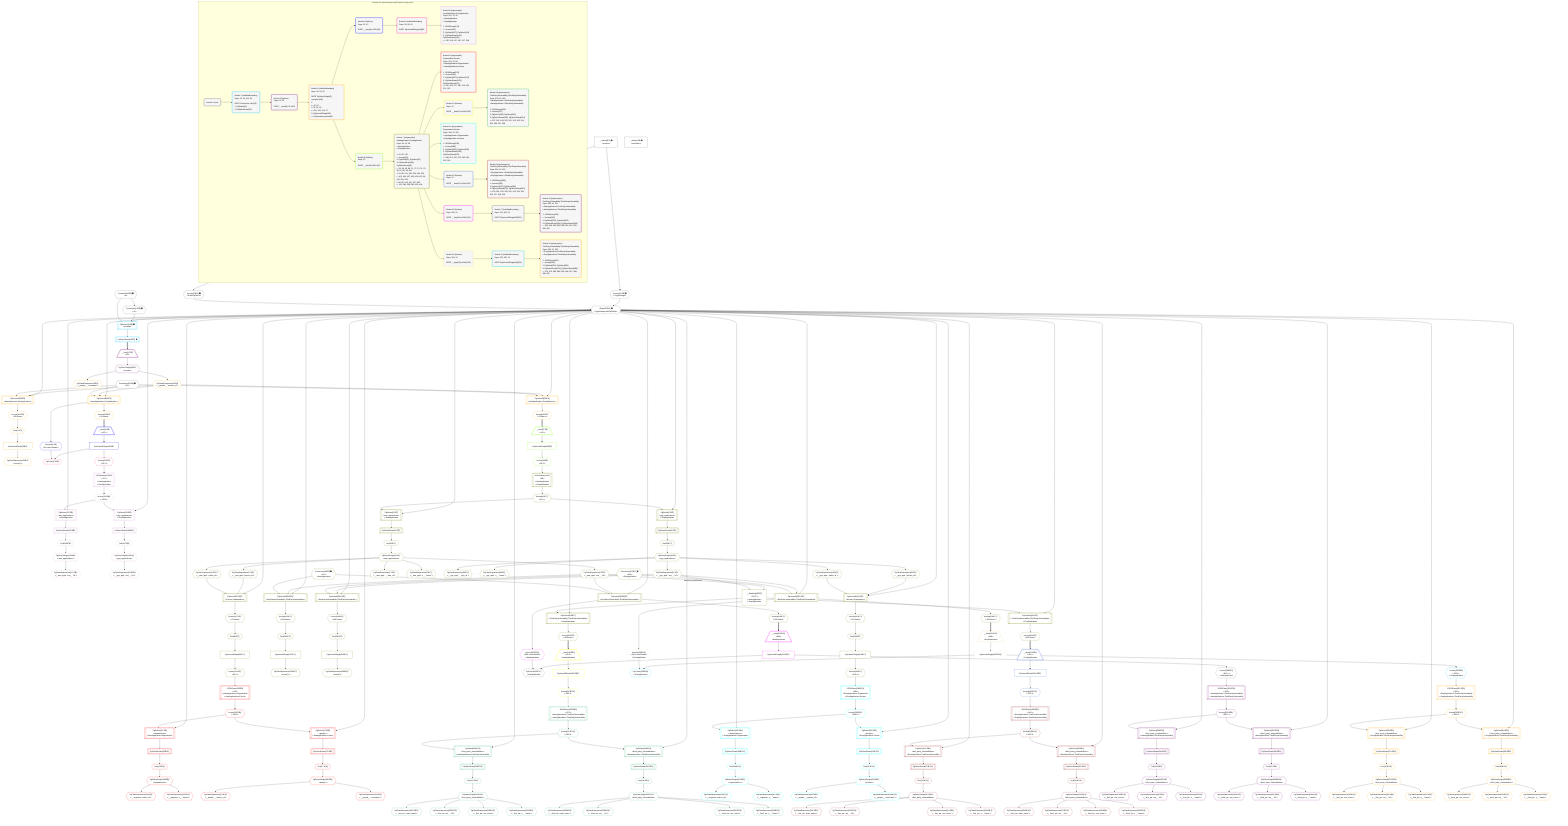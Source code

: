 %%{init: {'themeVariables': { 'fontSize': '12px'}}}%%
graph TD
    classDef path fill:#eee,stroke:#000,color:#000
    classDef plan fill:#fff,stroke-width:1px,color:#000
    classDef itemplan fill:#fff,stroke-width:2px,color:#000
    classDef unbatchedplan fill:#dff,stroke-width:1px,color:#000
    classDef sideeffectplan fill:#fcc,stroke-width:2px,color:#000
    classDef bucket fill:#f6f6f6,color:#000,stroke-width:2px,text-align:left

    subgraph "Buckets for queries/polymorphic/person-app-vulns"
    Bucket0("Bucket 0 (root)"):::bucket
    Bucket1("Bucket 1 (nullableBoundary)<br />Deps: 12, 13, 412, 25<br /><br />ROOT Connectionᐸ9ᐳ[13]<br />1: PgSelect[15]<br />2: PgSelectRows[16]"):::bucket
    Bucket2("Bucket 2 (listItem)<br />Deps: 12, 25<br /><br />ROOT __Item{2}ᐸ16ᐳ[17]"):::bucket
    Bucket3("Bucket 3 (nullableBoundary)<br />Deps: 18, 12, 25<br /><br />ROOT PgSelectSingle{2}ᐸpeopleᐳ[18]<br />1: <br />ᐳ: 19, 20<br />2: 26, 31, 32<br />ᐳ: 401, 402, 411, 27<br />3: PgUnionAllSingle[29]<br />ᐳ: PgClassExpression[30]"):::bucket
    Bucket4("Bucket 4 (listItem)<br />Deps: 31, 12<br /><br />ROOT __Item{4}ᐸ402ᐳ[34]"):::bucket
    Bucket5("Bucket 5 (listItem)<br />Deps: 12<br /><br />ROOT __Item{5}ᐸ411ᐳ[37]"):::bucket
    Bucket6("Bucket 6 (nullableBoundary)<br />Deps: 35, 69, 12<br /><br />ROOT PgUnionAllSingle{4}[35]"):::bucket
    Bucket7("Bucket 7 (polymorphic)<br />AwsApplication,GcpApplication<br />Deps: 39, 12, 38<br />ᐳAwsApplication<br />ᐳGcpApplication<br /><br />1: 41, 95, 120<br />ᐳ: Access[43]<br />2: PgSelect[45], PgSelect[61]<br />3: PgSelectRows[54], PgSelectRows[66]<br />ᐳ: 53, 56, 65, 68, 71, 72, 73, 74, 75, 96, 97, 98, 99, 100<br />4: 76, 88, 101, 253, 259, 294, 300<br />ᐳ: 405, 406, 407, 408, 409, 410, 81, 106, 254, 295<br />5: 84, 85, 109, 110, 257, 298<br />ᐳ: 151, 184, 258, 299, 403, 404"):::bucket
    Bucket8("Bucket 8 (polymorphic)<br />AwsApplication,GcpApplication<br />Deps: 121, 12, 35<br />ᐳAwsApplication<br />ᐳGcpApplication<br /><br />1: JSONParse[123]<br />ᐳ: Access[125]<br />2: PgSelect[127], PgSelect[143]<br />3: PgSelectRows[136], PgSelectRows[148]<br />ᐳ: 135, 138, 147, 150, 217, 218"):::bucket
    Bucket9("Bucket 9 (polymorphic)<br />Organization,Person<br />Deps: 151, 12, 84<br />ᐳAwsApplicationᐳOrganization<br />ᐳAwsApplicationᐳPerson<br /><br />1: JSONParse[153]<br />ᐳ: Access[155]<br />2: PgSelect[157], PgSelect[173]<br />3: PgSelectRows[166], PgSelectRows[178]<br />ᐳ: 165, 168, 177, 180, 219, 220, 221, 222"):::bucket
    Bucket10("Bucket 10 (listItem)<br />Deps: 12<br /><br />ROOT __Item{10}ᐸ403ᐳ[182]"):::bucket
    Bucket11("Bucket 11 (polymorphic)<br />Organization,Person<br />Deps: 184, 12, 109<br />ᐳGcpApplicationᐳOrganization<br />ᐳGcpApplicationᐳPerson<br /><br />1: JSONParse[186]<br />ᐳ: Access[188]<br />2: PgSelect[190], PgSelect[206]<br />3: PgSelectRows[199], PgSelectRows[211]<br />ᐳ: 198, 201, 210, 213, 260, 261, 262, 263"):::bucket
    Bucket12("Bucket 12 (listItem)<br />Deps: 12<br /><br />ROOT __Item{12}ᐸ404ᐳ[215]"):::bucket
    Bucket13("Bucket 13 (polymorphic)<br />FirstPartyVulnerability,ThirdPartyVulnerability<br />Deps: 223, 12, 183<br />ᐳAwsApplicationᐳFirstPartyVulnerability<br />ᐳAwsApplicationᐳThirdPartyVulnerability<br /><br />1: JSONParse[225]<br />ᐳ: Access[227]<br />2: PgSelect[229], PgSelect[245]<br />3: PgSelectRows[238], PgSelectRows[250]<br />ᐳ: 237, 240, 249, 252, 301, 302, 303, 304, 305, 306, 307, 308"):::bucket
    Bucket14("Bucket 14 (polymorphic)<br />FirstPartyVulnerability,ThirdPartyVulnerability<br />Deps: 264, 12, 216<br />ᐳGcpApplicationᐳFirstPartyVulnerability<br />ᐳGcpApplicationᐳThirdPartyVulnerability<br /><br />1: JSONParse[266]<br />ᐳ: Access[268]<br />2: PgSelect[270], PgSelect[286]<br />3: PgSelectRows[279], PgSelectRows[291]<br />ᐳ: 278, 281, 290, 293, 312, 313, 314, 315, 316, 317, 318, 319"):::bucket
    Bucket15("Bucket 15 (listItem)<br />Deps: 259, 12<br /><br />ROOT __Item{15}ᐸ406ᐳ[310]"):::bucket
    Bucket16("Bucket 16 (listItem)<br />Deps: 300, 12<br /><br />ROOT __Item{16}ᐸ409ᐳ[321]"):::bucket
    Bucket17("Bucket 17 (nullableBoundary)<br />Deps: 311, 323, 12<br /><br />ROOT PgUnionAllSingle{15}[311]"):::bucket
    Bucket18("Bucket 18 (nullableBoundary)<br />Deps: 322, 326, 12<br /><br />ROOT PgUnionAllSingle{16}[322]"):::bucket
    Bucket19("Bucket 19 (polymorphic)<br />FirstPartyVulnerability,ThirdPartyVulnerability<br />Deps: 329, 12, 311<br />ᐳAwsApplicationᐳFirstPartyVulnerability<br />ᐳAwsApplicationᐳThirdPartyVulnerability<br /><br />1: JSONParse[331]<br />ᐳ: Access[333]<br />2: PgSelect[335], PgSelect[351]<br />3: PgSelectRows[344], PgSelectRows[356]<br />ᐳ: 343, 346, 355, 358, 389, 390, 391, 392, 393, 394"):::bucket
    Bucket20("Bucket 20 (polymorphic)<br />FirstPartyVulnerability,ThirdPartyVulnerability<br />Deps: 359, 12, 322<br />ᐳGcpApplicationᐳFirstPartyVulnerability<br />ᐳGcpApplicationᐳThirdPartyVulnerability<br /><br />1: JSONParse[361]<br />ᐳ: Access[363]<br />2: PgSelect[365], PgSelect[381]<br />3: PgSelectRows[374], PgSelectRows[386]<br />ᐳ: 373, 376, 385, 388, 395, 396, 397, 398, 399, 400"):::bucket
    end
    Bucket0 --> Bucket1
    Bucket1 --> Bucket2
    Bucket2 --> Bucket3
    Bucket3 --> Bucket4 & Bucket5
    Bucket4 --> Bucket6
    Bucket5 --> Bucket7
    Bucket6 --> Bucket8
    Bucket7 --> Bucket9 & Bucket10 & Bucket11 & Bucket12 & Bucket15 & Bucket16
    Bucket10 --> Bucket13
    Bucket12 --> Bucket14
    Bucket15 --> Bucket17
    Bucket16 --> Bucket18
    Bucket17 --> Bucket19
    Bucket18 --> Bucket20

    %% plan dependencies
    Object12{{"Object[12∈0] ➊<br />ᐸ{pgSettings,withPgClient}ᐳ"}}:::plan
    Access10{{"Access[10∈0] ➊<br />ᐸ2.pgSettingsᐳ"}}:::plan
    Access11{{"Access[11∈0] ➊<br />ᐸ2.withPgClientᐳ"}}:::plan
    Access10 & Access11 --> Object12
    __Value2["__Value[2∈0] ➊<br />ᐸcontextᐳ"]:::plan
    __Value2 --> Access10
    __Value2 --> Access11
    Connection13{{"Connection[13∈0] ➊<br />ᐸ9ᐳ"}}:::plan
    Constant412{{"Constant[412∈0] ➊<br />ᐸ4ᐳ"}}:::plan
    Constant412 --> Connection13
    __Value4["__Value[4∈0] ➊<br />ᐸrootValueᐳ"]:::plan
    Connection25{{"Connection[25∈0] ➊<br />ᐸ21ᐳ"}}:::plan
    PgSelect15[["PgSelect[15∈1] ➊<br />ᐸpeopleᐳ"]]:::plan
    Object12 & Connection13 & Constant412 --> PgSelect15
    PgSelectRows16[["PgSelectRows[16∈1] ➊"]]:::plan
    PgSelect15 --> PgSelectRows16
    __Item17[/"__Item[17∈2]<br />ᐸ16ᐳ"\]:::itemplan
    PgSelectRows16 ==> __Item17
    PgSelectSingle18{{"PgSelectSingle[18∈2]<br />ᐸpeopleᐳ"}}:::plan
    __Item17 --> PgSelectSingle18
    PgUnionAll26[["PgUnionAll[26∈3]<br />ᐸAwsApplication,GcpApplicationᐳ"]]:::plan
    PgClassExpression19{{"PgClassExpression[19∈3]<br />ᐸ__people__.”person_id”ᐳ"}}:::plan
    Object12 & PgClassExpression19 & Connection25 --> PgUnionAll26
    PgUnionAll31[["PgUnionAll[31∈3]<br />ᐸAwsApplication,GcpApplicationᐳ"]]:::plan
    Object12 & PgClassExpression19 & Connection25 --> PgUnionAll31
    PgUnionAll32[["PgUnionAll[32∈3]<br />ᐸAwsApplication,GcpApplicationᐳ"]]:::plan
    Object12 & PgClassExpression19 & Connection25 --> PgUnionAll32
    PgSelectSingle18 --> PgClassExpression19
    PgClassExpression20{{"PgClassExpression[20∈3]<br />ᐸ__people__.”username”ᐳ"}}:::plan
    PgSelectSingle18 --> PgClassExpression20
    First27{{"First[27∈3]"}}:::plan
    Access401{{"Access[401∈3]<br />ᐸ26.itemsᐳ"}}:::plan
    Access401 --> First27
    PgUnionAllSingle29["PgUnionAllSingle[29∈3]"]:::plan
    First27 --> PgUnionAllSingle29
    PgClassExpression30{{"PgClassExpression[30∈3]<br />ᐸcount(*)ᐳ"}}:::plan
    PgUnionAllSingle29 --> PgClassExpression30
    PgUnionAll26 --> Access401
    Access402{{"Access[402∈3]<br />ᐸ31.itemsᐳ"}}:::plan
    PgUnionAll31 --> Access402
    Access411{{"Access[411∈3]<br />ᐸ32.itemsᐳ"}}:::plan
    PgUnionAll32 --> Access411
    __Item34[/"__Item[34∈4]<br />ᐸ402ᐳ"\]:::itemplan
    Access402 ==> __Item34
    PgUnionAllSingle35["PgUnionAllSingle[35∈4]"]:::plan
    __Item34 --> PgUnionAllSingle35
    Access69{{"Access[69∈4]<br />ᐸ31.cursorDetailsᐳ"}}:::plan
    PgUnionAll31 --> Access69
    PgCursor70{{"PgCursor[70∈6]"}}:::plan
    PgUnionAllSingle35 & Access69 --> PgCursor70
    Access121{{"Access[121∈6]<br />ᐸ35.1ᐳ"}}:::plan
    PgUnionAllSingle35 --> Access121
    PgSelect127[["PgSelect[127∈8]<br />ᐸaws_applicationsᐳ<br />ᐳAwsApplication"]]:::plan
    Access125{{"Access[125∈8]^<br />ᐸ123.0ᐳ"}}:::plan
    Object12 & Access125 --> PgSelect127
    PgSelect143[["PgSelect[143∈8]<br />ᐸgcp_applicationsᐳ<br />ᐳGcpApplication"]]:::plan
    Object12 & Access125 --> PgSelect143
    JSONParse123[["JSONParse[123∈8]<br />ᐸ121ᐳ<br />ᐳAwsApplication<br />ᐳGcpApplication"]]:::plan
    Access121 --> JSONParse123
    JSONParse123 --> Access125
    First135{{"First[135∈8]^"}}:::plan
    PgSelectRows136[["PgSelectRows[136∈8]^"]]:::plan
    PgSelectRows136 --> First135
    PgSelect127 --> PgSelectRows136
    PgSelectSingle138{{"PgSelectSingle[138∈8]^<br />ᐸaws_applicationsᐳ"}}:::plan
    First135 --> PgSelectSingle138
    First147{{"First[147∈8]^"}}:::plan
    PgSelectRows148[["PgSelectRows[148∈8]^"]]:::plan
    PgSelectRows148 --> First147
    PgSelect143 --> PgSelectRows148
    PgSelectSingle150{{"PgSelectSingle[150∈8]^<br />ᐸgcp_applicationsᐳ"}}:::plan
    First147 --> PgSelectSingle150
    PgClassExpression217{{"PgClassExpression[217∈8]^<br />ᐸ__aws_appl...ons__.”id”ᐳ"}}:::plan
    PgSelectSingle138 --> PgClassExpression217
    PgClassExpression218{{"PgClassExpression[218∈8]^<br />ᐸ__gcp_appl...ons__.”id”ᐳ"}}:::plan
    PgSelectSingle150 --> PgClassExpression218
    __Item37[/"__Item[37∈5]<br />ᐸ411ᐳ"\]:::itemplan
    Access411 ==> __Item37
    PgUnionAllSingle38["PgUnionAllSingle[38∈5]"]:::plan
    __Item37 --> PgUnionAllSingle38
    Access39{{"Access[39∈5]<br />ᐸ38.1ᐳ"}}:::plan
    PgUnionAllSingle38 --> Access39
    PgUnionAll76[["PgUnionAll[76∈7]^<br />ᐸPerson,Organizationᐳ"]]:::plan
    PgClassExpression74{{"PgClassExpression[74∈7]^<br />ᐸ__aws_appl...person_id”ᐳ"}}:::plan
    PgClassExpression75{{"PgClassExpression[75∈7]^<br />ᐸ__aws_appl...zation_id”ᐳ"}}:::plan
    Object12 & PgClassExpression74 & PgClassExpression75 --> PgUnionAll76
    PgUnionAll101[["PgUnionAll[101∈7]^<br />ᐸPerson,Organizationᐳ"]]:::plan
    PgClassExpression99{{"PgClassExpression[99∈7]^<br />ᐸ__gcp_appl...person_id”ᐳ"}}:::plan
    PgClassExpression100{{"PgClassExpression[100∈7]^<br />ᐸ__gcp_appl...zation_id”ᐳ"}}:::plan
    Object12 & PgClassExpression99 & PgClassExpression100 --> PgUnionAll101
    PgUnionAll253[["PgUnionAll[253∈7]^<br />ᐸFirstPartyVulnerability,ThirdPartyVulnerabilityᐳ"]]:::plan
    PgClassExpression72{{"PgClassExpression[72∈7]^<br />ᐸ__aws_appl...ons__.”id”ᐳ"}}:::plan
    Connection95{{"Connection[95∈7] ➊<br />ᐸ90ᐳ<br />ᐳAwsApplication"}}:::plan
    Object12 & PgClassExpression72 & Connection95 --> PgUnionAll253
    PgUnionAll259[["PgUnionAll[259∈7]^<br />ᐸFirstPartyVulnerability,ThirdPartyVulnerabilityᐳ"]]:::plan
    Object12 & PgClassExpression72 & Connection95 --> PgUnionAll259
    PgUnionAll294[["PgUnionAll[294∈7]^<br />ᐸFirstPartyVulnerability,ThirdPartyVulnerabilityᐳ"]]:::plan
    PgClassExpression97{{"PgClassExpression[97∈7]^<br />ᐸ__gcp_appl...ons__.”id”ᐳ"}}:::plan
    Connection120{{"Connection[120∈7] ➊<br />ᐸ115ᐳ<br />ᐳGcpApplication"}}:::plan
    Object12 & PgClassExpression97 & Connection120 --> PgUnionAll294
    PgUnionAll300[["PgUnionAll[300∈7]^<br />ᐸFirstPartyVulnerability,ThirdPartyVulnerabilityᐳ"]]:::plan
    Object12 & PgClassExpression97 & Connection120 --> PgUnionAll300
    PgSelect45[["PgSelect[45∈7]<br />ᐸaws_applicationsᐳ<br />ᐳAwsApplication"]]:::plan
    Access43{{"Access[43∈7]^<br />ᐸ41.0ᐳ"}}:::plan
    Object12 & Access43 --> PgSelect45
    PgSelect61[["PgSelect[61∈7]<br />ᐸgcp_applicationsᐳ<br />ᐳGcpApplication"]]:::plan
    Object12 & Access43 --> PgSelect61
    PgUnionAll85[["PgUnionAll[85∈7]<br />ᐸFirstPartyVulnerability,ThirdPartyVulnerabilityᐳ<br />ᐳAwsApplication"]]:::plan
    __DataOnly88["__DataOnly[88∈7]<br />ᐸ72,97ᐳ<br />ᐳAwsApplication<br />ᐳGcpApplication"]:::plan
    Object12 & __DataOnly88 --> PgUnionAll85
    PgClassExpression72 -->|"trapError;trapInhibited"| __DataOnly88
    PgClassExpression97 --> __DataOnly88
    PgUnionAll110[["PgUnionAll[110∈7]<br />ᐸFirstPartyVulnerability,ThirdPartyVulnerabilityᐳ<br />ᐳGcpApplication"]]:::plan
    Object12 & __DataOnly88 --> PgUnionAll110
    JSONParse41[["JSONParse[41∈7]<br />ᐸ39ᐳ<br />ᐳAwsApplication<br />ᐳGcpApplication"]]:::plan
    Access39 --> JSONParse41
    JSONParse41 --> Access43
    First53{{"First[53∈7]^"}}:::plan
    PgSelectRows54[["PgSelectRows[54∈7]^"]]:::plan
    PgSelectRows54 --> First53
    PgSelect45 --> PgSelectRows54
    PgSelectSingle56{{"PgSelectSingle[56∈7]^<br />ᐸaws_applicationsᐳ"}}:::plan
    First53 --> PgSelectSingle56
    First65{{"First[65∈7]^"}}:::plan
    PgSelectRows66[["PgSelectRows[66∈7]^"]]:::plan
    PgSelectRows66 --> First65
    PgSelect61 --> PgSelectRows66
    PgSelectSingle68{{"PgSelectSingle[68∈7]^<br />ᐸgcp_applicationsᐳ"}}:::plan
    First65 --> PgSelectSingle68
    PgClassExpression71{{"PgClassExpression[71∈7]^<br />ᐸ__aws_appl..._.”aws_id”ᐳ"}}:::plan
    PgSelectSingle56 --> PgClassExpression71
    PgSelectSingle56 --> PgClassExpression72
    PgClassExpression73{{"PgClassExpression[73∈7]^<br />ᐸ__aws_appl...s__.”name”ᐳ"}}:::plan
    PgSelectSingle56 --> PgClassExpression73
    PgSelectSingle56 --> PgClassExpression74
    PgSelectSingle56 --> PgClassExpression75
    First81{{"First[81∈7]^"}}:::plan
    Access407{{"Access[407∈7]^<br />ᐸ76.itemsᐳ"}}:::plan
    Access407 --> First81
    PgUnionAllSingle84["PgUnionAllSingle[84∈7]^"]:::plan
    First81 --> PgUnionAllSingle84
    PgClassExpression96{{"PgClassExpression[96∈7]^<br />ᐸ__gcp_appl..._.”gcp_id”ᐳ"}}:::plan
    PgSelectSingle68 --> PgClassExpression96
    PgSelectSingle68 --> PgClassExpression97
    PgClassExpression98{{"PgClassExpression[98∈7]^<br />ᐸ__gcp_appl...s__.”name”ᐳ"}}:::plan
    PgSelectSingle68 --> PgClassExpression98
    PgSelectSingle68 --> PgClassExpression99
    PgSelectSingle68 --> PgClassExpression100
    First106{{"First[106∈7]^"}}:::plan
    Access410{{"Access[410∈7]^<br />ᐸ101.itemsᐳ"}}:::plan
    Access410 --> First106
    PgUnionAllSingle109["PgUnionAllSingle[109∈7]^"]:::plan
    First106 --> PgUnionAllSingle109
    Access151{{"Access[151∈7]^<br />ᐸ84.1ᐳ"}}:::plan
    PgUnionAllSingle84 --> Access151
    Access184{{"Access[184∈7]^<br />ᐸ109.1ᐳ"}}:::plan
    PgUnionAllSingle109 --> Access184
    First254{{"First[254∈7]^"}}:::plan
    Access405{{"Access[405∈7]^<br />ᐸ253.itemsᐳ"}}:::plan
    Access405 --> First254
    PgUnionAllSingle257["PgUnionAllSingle[257∈7]^"]:::plan
    First254 --> PgUnionAllSingle257
    PgClassExpression258{{"PgClassExpression[258∈7]^<br />ᐸcount(*)ᐳ"}}:::plan
    PgUnionAllSingle257 --> PgClassExpression258
    First295{{"First[295∈7]^"}}:::plan
    Access408{{"Access[408∈7]^<br />ᐸ294.itemsᐳ"}}:::plan
    Access408 --> First295
    PgUnionAllSingle298["PgUnionAllSingle[298∈7]^"]:::plan
    First295 --> PgUnionAllSingle298
    PgClassExpression299{{"PgClassExpression[299∈7]^<br />ᐸcount(*)ᐳ"}}:::plan
    PgUnionAllSingle298 --> PgClassExpression299
    Access403{{"Access[403∈7]^<br />ᐸ85.itemsᐳ"}}:::plan
    PgUnionAll85 --> Access403
    Access404{{"Access[404∈7]^<br />ᐸ110.itemsᐳ"}}:::plan
    PgUnionAll110 --> Access404
    PgUnionAll253 --> Access405
    Access406{{"Access[406∈7]^<br />ᐸ259.itemsᐳ"}}:::plan
    PgUnionAll259 --> Access406
    PgUnionAll76 --> Access407
    PgUnionAll294 --> Access408
    Access409{{"Access[409∈7]^<br />ᐸ300.itemsᐳ"}}:::plan
    PgUnionAll300 --> Access409
    PgUnionAll101 --> Access410
    PgSelect157[["PgSelect[157∈9]<br />ᐸorganizationsᐳ<br />ᐳAwsApplicationᐳOrganization"]]:::plan
    Access155{{"Access[155∈9]^<br />ᐸ153.0ᐳ"}}:::plan
    Object12 & Access155 --> PgSelect157
    PgSelect173[["PgSelect[173∈9]<br />ᐸpeopleᐳ<br />ᐳAwsApplicationᐳPerson"]]:::plan
    Object12 & Access155 --> PgSelect173
    JSONParse153[["JSONParse[153∈9]<br />ᐸ151ᐳ<br />ᐳAwsApplicationᐳOrganization<br />ᐳAwsApplicationᐳPerson"]]:::plan
    Access151 --> JSONParse153
    JSONParse153 --> Access155
    First165{{"First[165∈9]^"}}:::plan
    PgSelectRows166[["PgSelectRows[166∈9]^"]]:::plan
    PgSelectRows166 --> First165
    PgSelect157 --> PgSelectRows166
    PgSelectSingle168{{"PgSelectSingle[168∈9]^<br />ᐸorganizationsᐳ"}}:::plan
    First165 --> PgSelectSingle168
    First177{{"First[177∈9]^"}}:::plan
    PgSelectRows178[["PgSelectRows[178∈9]^"]]:::plan
    PgSelectRows178 --> First177
    PgSelect173 --> PgSelectRows178
    PgSelectSingle180{{"PgSelectSingle[180∈9]^<br />ᐸpeopleᐳ"}}:::plan
    First177 --> PgSelectSingle180
    PgClassExpression219{{"PgClassExpression[219∈9]^<br />ᐸ__organiza...zation_id”ᐳ"}}:::plan
    PgSelectSingle168 --> PgClassExpression219
    PgClassExpression220{{"PgClassExpression[220∈9]^<br />ᐸ__organiza...s__.”name”ᐳ"}}:::plan
    PgSelectSingle168 --> PgClassExpression220
    PgClassExpression221{{"PgClassExpression[221∈9]^<br />ᐸ__people__.”person_id”ᐳ"}}:::plan
    PgSelectSingle180 --> PgClassExpression221
    PgClassExpression222{{"PgClassExpression[222∈9]^<br />ᐸ__people__.”username”ᐳ"}}:::plan
    PgSelectSingle180 --> PgClassExpression222
    __Item182[/"__Item[182∈10]<br />ᐸ403ᐳ<br />ᐳAwsApplication"\]:::itemplan
    Access403 ==> __Item182
    PgUnionAllSingle183["PgUnionAllSingle[183∈10]^"]:::plan
    __Item182 --> PgUnionAllSingle183
    Access223{{"Access[223∈10]^<br />ᐸ183.1ᐳ"}}:::plan
    PgUnionAllSingle183 --> Access223
    PgSelect229[["PgSelect[229∈13]<br />ᐸfirst_party_vulnerabilitiesᐳ<br />ᐳAwsApplicationᐳFirstPartyVulnerability"]]:::plan
    Access227{{"Access[227∈13]^<br />ᐸ225.0ᐳ"}}:::plan
    Object12 & Access227 --> PgSelect229
    PgSelect245[["PgSelect[245∈13]<br />ᐸthird_party_vulnerabilitiesᐳ<br />ᐳAwsApplicationᐳThirdPartyVulnerability"]]:::plan
    Object12 & Access227 --> PgSelect245
    JSONParse225[["JSONParse[225∈13]<br />ᐸ223ᐳ<br />ᐳAwsApplicationᐳFirstPartyVulnerability<br />ᐳAwsApplicationᐳThirdPartyVulnerability"]]:::plan
    Access223 --> JSONParse225
    JSONParse225 --> Access227
    First237{{"First[237∈13]^"}}:::plan
    PgSelectRows238[["PgSelectRows[238∈13]^"]]:::plan
    PgSelectRows238 --> First237
    PgSelect229 --> PgSelectRows238
    PgSelectSingle240{{"PgSelectSingle[240∈13]^<br />ᐸfirst_party_vulnerabilitiesᐳ"}}:::plan
    First237 --> PgSelectSingle240
    First249{{"First[249∈13]^"}}:::plan
    PgSelectRows250[["PgSelectRows[250∈13]^"]]:::plan
    PgSelectRows250 --> First249
    PgSelect245 --> PgSelectRows250
    PgSelectSingle252{{"PgSelectSingle[252∈13]^<br />ᐸthird_party_vulnerabilitiesᐳ"}}:::plan
    First249 --> PgSelectSingle252
    PgClassExpression301{{"PgClassExpression[301∈13]^<br />ᐸ__first_pa...team_name”ᐳ"}}:::plan
    PgSelectSingle240 --> PgClassExpression301
    PgClassExpression302{{"PgClassExpression[302∈13]^<br />ᐸ__first_pa...ies__.”id”ᐳ"}}:::plan
    PgSelectSingle240 --> PgClassExpression302
    PgClassExpression303{{"PgClassExpression[303∈13]^<br />ᐸ__first_pa...vss_score”ᐳ"}}:::plan
    PgSelectSingle240 --> PgClassExpression303
    PgClassExpression304{{"PgClassExpression[304∈13]^<br />ᐸ__first_pa...s__.”name”ᐳ"}}:::plan
    PgSelectSingle240 --> PgClassExpression304
    PgClassExpression305{{"PgClassExpression[305∈13]^<br />ᐸ__third_pa...ndor_name”ᐳ"}}:::plan
    PgSelectSingle252 --> PgClassExpression305
    PgClassExpression306{{"PgClassExpression[306∈13]^<br />ᐸ__third_pa...ies__.”id”ᐳ"}}:::plan
    PgSelectSingle252 --> PgClassExpression306
    PgClassExpression307{{"PgClassExpression[307∈13]^<br />ᐸ__third_pa...vss_score”ᐳ"}}:::plan
    PgSelectSingle252 --> PgClassExpression307
    PgClassExpression308{{"PgClassExpression[308∈13]^<br />ᐸ__third_pa...s__.”name”ᐳ"}}:::plan
    PgSelectSingle252 --> PgClassExpression308
    PgSelect190[["PgSelect[190∈11]<br />ᐸorganizationsᐳ<br />ᐳGcpApplicationᐳOrganization"]]:::plan
    Access188{{"Access[188∈11]^<br />ᐸ186.0ᐳ"}}:::plan
    Object12 & Access188 --> PgSelect190
    PgSelect206[["PgSelect[206∈11]<br />ᐸpeopleᐳ<br />ᐳGcpApplicationᐳPerson"]]:::plan
    Object12 & Access188 --> PgSelect206
    JSONParse186[["JSONParse[186∈11]<br />ᐸ184ᐳ<br />ᐳGcpApplicationᐳOrganization<br />ᐳGcpApplicationᐳPerson"]]:::plan
    Access184 --> JSONParse186
    JSONParse186 --> Access188
    First198{{"First[198∈11]^"}}:::plan
    PgSelectRows199[["PgSelectRows[199∈11]^"]]:::plan
    PgSelectRows199 --> First198
    PgSelect190 --> PgSelectRows199
    PgSelectSingle201{{"PgSelectSingle[201∈11]^<br />ᐸorganizationsᐳ"}}:::plan
    First198 --> PgSelectSingle201
    First210{{"First[210∈11]^"}}:::plan
    PgSelectRows211[["PgSelectRows[211∈11]^"]]:::plan
    PgSelectRows211 --> First210
    PgSelect206 --> PgSelectRows211
    PgSelectSingle213{{"PgSelectSingle[213∈11]^<br />ᐸpeopleᐳ"}}:::plan
    First210 --> PgSelectSingle213
    PgClassExpression260{{"PgClassExpression[260∈11]^<br />ᐸ__organiza...zation_id”ᐳ"}}:::plan
    PgSelectSingle201 --> PgClassExpression260
    PgClassExpression261{{"PgClassExpression[261∈11]^<br />ᐸ__organiza...s__.”name”ᐳ"}}:::plan
    PgSelectSingle201 --> PgClassExpression261
    PgClassExpression262{{"PgClassExpression[262∈11]^<br />ᐸ__people__.”person_id”ᐳ"}}:::plan
    PgSelectSingle213 --> PgClassExpression262
    PgClassExpression263{{"PgClassExpression[263∈11]^<br />ᐸ__people__.”username”ᐳ"}}:::plan
    PgSelectSingle213 --> PgClassExpression263
    __Item215[/"__Item[215∈12]<br />ᐸ404ᐳ<br />ᐳGcpApplication"\]:::itemplan
    Access404 ==> __Item215
    PgUnionAllSingle216["PgUnionAllSingle[216∈12]^"]:::plan
    __Item215 --> PgUnionAllSingle216
    Access264{{"Access[264∈12]^<br />ᐸ216.1ᐳ"}}:::plan
    PgUnionAllSingle216 --> Access264
    PgSelect270[["PgSelect[270∈14]<br />ᐸfirst_party_vulnerabilitiesᐳ<br />ᐳGcpApplicationᐳFirstPartyVulnerability"]]:::plan
    Access268{{"Access[268∈14]^<br />ᐸ266.0ᐳ"}}:::plan
    Object12 & Access268 --> PgSelect270
    PgSelect286[["PgSelect[286∈14]<br />ᐸthird_party_vulnerabilitiesᐳ<br />ᐳGcpApplicationᐳThirdPartyVulnerability"]]:::plan
    Object12 & Access268 --> PgSelect286
    JSONParse266[["JSONParse[266∈14]<br />ᐸ264ᐳ<br />ᐳGcpApplicationᐳFirstPartyVulnerability<br />ᐳGcpApplicationᐳThirdPartyVulnerability"]]:::plan
    Access264 --> JSONParse266
    JSONParse266 --> Access268
    First278{{"First[278∈14]^"}}:::plan
    PgSelectRows279[["PgSelectRows[279∈14]^"]]:::plan
    PgSelectRows279 --> First278
    PgSelect270 --> PgSelectRows279
    PgSelectSingle281{{"PgSelectSingle[281∈14]^<br />ᐸfirst_party_vulnerabilitiesᐳ"}}:::plan
    First278 --> PgSelectSingle281
    First290{{"First[290∈14]^"}}:::plan
    PgSelectRows291[["PgSelectRows[291∈14]^"]]:::plan
    PgSelectRows291 --> First290
    PgSelect286 --> PgSelectRows291
    PgSelectSingle293{{"PgSelectSingle[293∈14]^<br />ᐸthird_party_vulnerabilitiesᐳ"}}:::plan
    First290 --> PgSelectSingle293
    PgClassExpression312{{"PgClassExpression[312∈14]^<br />ᐸ__first_pa...team_name”ᐳ"}}:::plan
    PgSelectSingle281 --> PgClassExpression312
    PgClassExpression313{{"PgClassExpression[313∈14]^<br />ᐸ__first_pa...ies__.”id”ᐳ"}}:::plan
    PgSelectSingle281 --> PgClassExpression313
    PgClassExpression314{{"PgClassExpression[314∈14]^<br />ᐸ__first_pa...vss_score”ᐳ"}}:::plan
    PgSelectSingle281 --> PgClassExpression314
    PgClassExpression315{{"PgClassExpression[315∈14]^<br />ᐸ__first_pa...s__.”name”ᐳ"}}:::plan
    PgSelectSingle281 --> PgClassExpression315
    PgClassExpression316{{"PgClassExpression[316∈14]^<br />ᐸ__third_pa...ndor_name”ᐳ"}}:::plan
    PgSelectSingle293 --> PgClassExpression316
    PgClassExpression317{{"PgClassExpression[317∈14]^<br />ᐸ__third_pa...ies__.”id”ᐳ"}}:::plan
    PgSelectSingle293 --> PgClassExpression317
    PgClassExpression318{{"PgClassExpression[318∈14]^<br />ᐸ__third_pa...vss_score”ᐳ"}}:::plan
    PgSelectSingle293 --> PgClassExpression318
    PgClassExpression319{{"PgClassExpression[319∈14]^<br />ᐸ__third_pa...s__.”name”ᐳ"}}:::plan
    PgSelectSingle293 --> PgClassExpression319
    __Item310[/"__Item[310∈15]<br />ᐸ406ᐳ<br />ᐳAwsApplication"\]:::itemplan
    Access406 ==> __Item310
    PgUnionAllSingle311["PgUnionAllSingle[311∈15]^"]:::plan
    __Item310 --> PgUnionAllSingle311
    Access323{{"Access[323∈15]<br />ᐸ259.cursorDetailsᐳ<br />ᐳAwsApplication"}}:::plan
    PgUnionAll259 --> Access323
    PgCursor325{{"PgCursor[325∈17]<br />ᐳAwsApplication"}}:::plan
    PgUnionAllSingle311 & Access323 --> PgCursor325
    Access329{{"Access[329∈17]<br />ᐸ311.1ᐳ<br />ᐳAwsApplication"}}:::plan
    PgUnionAllSingle311 --> Access329
    PgSelect335[["PgSelect[335∈19]<br />ᐸfirst_party_vulnerabilitiesᐳ<br />ᐳAwsApplicationᐳFirstPartyVulnerability"]]:::plan
    Access333{{"Access[333∈19]^<br />ᐸ331.0ᐳ"}}:::plan
    Object12 & Access333 --> PgSelect335
    PgSelect351[["PgSelect[351∈19]<br />ᐸthird_party_vulnerabilitiesᐳ<br />ᐳAwsApplicationᐳThirdPartyVulnerability"]]:::plan
    Object12 & Access333 --> PgSelect351
    JSONParse331[["JSONParse[331∈19]<br />ᐸ329ᐳ<br />ᐳAwsApplicationᐳFirstPartyVulnerability<br />ᐳAwsApplicationᐳThirdPartyVulnerability"]]:::plan
    Access329 --> JSONParse331
    JSONParse331 --> Access333
    First343{{"First[343∈19]^"}}:::plan
    PgSelectRows344[["PgSelectRows[344∈19]^"]]:::plan
    PgSelectRows344 --> First343
    PgSelect335 --> PgSelectRows344
    PgSelectSingle346{{"PgSelectSingle[346∈19]^<br />ᐸfirst_party_vulnerabilitiesᐳ"}}:::plan
    First343 --> PgSelectSingle346
    First355{{"First[355∈19]^"}}:::plan
    PgSelectRows356[["PgSelectRows[356∈19]^"]]:::plan
    PgSelectRows356 --> First355
    PgSelect351 --> PgSelectRows356
    PgSelectSingle358{{"PgSelectSingle[358∈19]^<br />ᐸthird_party_vulnerabilitiesᐳ"}}:::plan
    First355 --> PgSelectSingle358
    PgClassExpression389{{"PgClassExpression[389∈19]^<br />ᐸ__first_pa...vss_score”ᐳ"}}:::plan
    PgSelectSingle346 --> PgClassExpression389
    PgClassExpression390{{"PgClassExpression[390∈19]^<br />ᐸ__first_pa...ies__.”id”ᐳ"}}:::plan
    PgSelectSingle346 --> PgClassExpression390
    PgClassExpression391{{"PgClassExpression[391∈19]^<br />ᐸ__first_pa...s__.”name”ᐳ"}}:::plan
    PgSelectSingle346 --> PgClassExpression391
    PgClassExpression392{{"PgClassExpression[392∈19]^<br />ᐸ__third_pa...vss_score”ᐳ"}}:::plan
    PgSelectSingle358 --> PgClassExpression392
    PgClassExpression393{{"PgClassExpression[393∈19]^<br />ᐸ__third_pa...ies__.”id”ᐳ"}}:::plan
    PgSelectSingle358 --> PgClassExpression393
    PgClassExpression394{{"PgClassExpression[394∈19]^<br />ᐸ__third_pa...s__.”name”ᐳ"}}:::plan
    PgSelectSingle358 --> PgClassExpression394
    __Item321[/"__Item[321∈16]<br />ᐸ409ᐳ<br />ᐳGcpApplication"\]:::itemplan
    Access409 ==> __Item321
    PgUnionAllSingle322["PgUnionAllSingle[322∈16]^"]:::plan
    __Item321 --> PgUnionAllSingle322
    Access326{{"Access[326∈16]<br />ᐸ300.cursorDetailsᐳ<br />ᐳGcpApplication"}}:::plan
    PgUnionAll300 --> Access326
    PgCursor328{{"PgCursor[328∈18]<br />ᐳGcpApplication"}}:::plan
    PgUnionAllSingle322 & Access326 --> PgCursor328
    Access359{{"Access[359∈18]<br />ᐸ322.1ᐳ<br />ᐳGcpApplication"}}:::plan
    PgUnionAllSingle322 --> Access359
    PgSelect365[["PgSelect[365∈20]<br />ᐸfirst_party_vulnerabilitiesᐳ<br />ᐳGcpApplicationᐳFirstPartyVulnerability"]]:::plan
    Access363{{"Access[363∈20]^<br />ᐸ361.0ᐳ"}}:::plan
    Object12 & Access363 --> PgSelect365
    PgSelect381[["PgSelect[381∈20]<br />ᐸthird_party_vulnerabilitiesᐳ<br />ᐳGcpApplicationᐳThirdPartyVulnerability"]]:::plan
    Object12 & Access363 --> PgSelect381
    JSONParse361[["JSONParse[361∈20]<br />ᐸ359ᐳ<br />ᐳGcpApplicationᐳFirstPartyVulnerability<br />ᐳGcpApplicationᐳThirdPartyVulnerability"]]:::plan
    Access359 --> JSONParse361
    JSONParse361 --> Access363
    First373{{"First[373∈20]^"}}:::plan
    PgSelectRows374[["PgSelectRows[374∈20]^"]]:::plan
    PgSelectRows374 --> First373
    PgSelect365 --> PgSelectRows374
    PgSelectSingle376{{"PgSelectSingle[376∈20]^<br />ᐸfirst_party_vulnerabilitiesᐳ"}}:::plan
    First373 --> PgSelectSingle376
    First385{{"First[385∈20]^"}}:::plan
    PgSelectRows386[["PgSelectRows[386∈20]^"]]:::plan
    PgSelectRows386 --> First385
    PgSelect381 --> PgSelectRows386
    PgSelectSingle388{{"PgSelectSingle[388∈20]^<br />ᐸthird_party_vulnerabilitiesᐳ"}}:::plan
    First385 --> PgSelectSingle388
    PgClassExpression395{{"PgClassExpression[395∈20]^<br />ᐸ__first_pa...vss_score”ᐳ"}}:::plan
    PgSelectSingle376 --> PgClassExpression395
    PgClassExpression396{{"PgClassExpression[396∈20]^<br />ᐸ__first_pa...ies__.”id”ᐳ"}}:::plan
    PgSelectSingle376 --> PgClassExpression396
    PgClassExpression397{{"PgClassExpression[397∈20]^<br />ᐸ__first_pa...s__.”name”ᐳ"}}:::plan
    PgSelectSingle376 --> PgClassExpression397
    PgClassExpression398{{"PgClassExpression[398∈20]^<br />ᐸ__third_pa...vss_score”ᐳ"}}:::plan
    PgSelectSingle388 --> PgClassExpression398
    PgClassExpression399{{"PgClassExpression[399∈20]^<br />ᐸ__third_pa...ies__.”id”ᐳ"}}:::plan
    PgSelectSingle388 --> PgClassExpression399
    PgClassExpression400{{"PgClassExpression[400∈20]^<br />ᐸ__third_pa...s__.”name”ᐳ"}}:::plan
    PgSelectSingle388 --> PgClassExpression400

    %% define steps
    classDef bucket0 stroke:#696969
    class Bucket0,__Value2,__Value4,Access10,Access11,Object12,Connection13,Connection25,Constant412 bucket0
    classDef bucket1 stroke:#00bfff
    class Bucket1,PgSelect15,PgSelectRows16 bucket1
    classDef bucket2 stroke:#7f007f
    class Bucket2,__Item17,PgSelectSingle18 bucket2
    classDef bucket3 stroke:#ffa500
    class Bucket3,PgClassExpression19,PgClassExpression20,PgUnionAll26,First27,PgUnionAllSingle29,PgClassExpression30,PgUnionAll31,PgUnionAll32,Access401,Access402,Access411 bucket3
    classDef bucket4 stroke:#0000ff
    class Bucket4,__Item34,PgUnionAllSingle35,Access69 bucket4
    classDef bucket5 stroke:#7fff00
    class Bucket5,__Item37,PgUnionAllSingle38,Access39 bucket5
    classDef bucket6 stroke:#ff1493
    class Bucket6,PgCursor70,Access121 bucket6
    classDef bucket7 stroke:#808000
    class Bucket7,JSONParse41,Access43,PgSelect45,First53,PgSelectRows54,PgSelectSingle56,PgSelect61,First65,PgSelectRows66,PgSelectSingle68,PgClassExpression71,PgClassExpression72,PgClassExpression73,PgClassExpression74,PgClassExpression75,PgUnionAll76,First81,PgUnionAllSingle84,PgUnionAll85,__DataOnly88,Connection95,PgClassExpression96,PgClassExpression97,PgClassExpression98,PgClassExpression99,PgClassExpression100,PgUnionAll101,First106,PgUnionAllSingle109,PgUnionAll110,Connection120,Access151,Access184,PgUnionAll253,First254,PgUnionAllSingle257,PgClassExpression258,PgUnionAll259,PgUnionAll294,First295,PgUnionAllSingle298,PgClassExpression299,PgUnionAll300,Access403,Access404,Access405,Access406,Access407,Access408,Access409,Access410 bucket7
    classDef bucket8 stroke:#dda0dd
    class Bucket8,JSONParse123,Access125,PgSelect127,First135,PgSelectRows136,PgSelectSingle138,PgSelect143,First147,PgSelectRows148,PgSelectSingle150,PgClassExpression217,PgClassExpression218 bucket8
    classDef bucket9 stroke:#ff0000
    class Bucket9,JSONParse153,Access155,PgSelect157,First165,PgSelectRows166,PgSelectSingle168,PgSelect173,First177,PgSelectRows178,PgSelectSingle180,PgClassExpression219,PgClassExpression220,PgClassExpression221,PgClassExpression222 bucket9
    classDef bucket10 stroke:#ffff00
    class Bucket10,__Item182,PgUnionAllSingle183,Access223 bucket10
    classDef bucket11 stroke:#00ffff
    class Bucket11,JSONParse186,Access188,PgSelect190,First198,PgSelectRows199,PgSelectSingle201,PgSelect206,First210,PgSelectRows211,PgSelectSingle213,PgClassExpression260,PgClassExpression261,PgClassExpression262,PgClassExpression263 bucket11
    classDef bucket12 stroke:#4169e1
    class Bucket12,__Item215,PgUnionAllSingle216,Access264 bucket12
    classDef bucket13 stroke:#3cb371
    class Bucket13,JSONParse225,Access227,PgSelect229,First237,PgSelectRows238,PgSelectSingle240,PgSelect245,First249,PgSelectRows250,PgSelectSingle252,PgClassExpression301,PgClassExpression302,PgClassExpression303,PgClassExpression304,PgClassExpression305,PgClassExpression306,PgClassExpression307,PgClassExpression308 bucket13
    classDef bucket14 stroke:#a52a2a
    class Bucket14,JSONParse266,Access268,PgSelect270,First278,PgSelectRows279,PgSelectSingle281,PgSelect286,First290,PgSelectRows291,PgSelectSingle293,PgClassExpression312,PgClassExpression313,PgClassExpression314,PgClassExpression315,PgClassExpression316,PgClassExpression317,PgClassExpression318,PgClassExpression319 bucket14
    classDef bucket15 stroke:#ff00ff
    class Bucket15,__Item310,PgUnionAllSingle311,Access323 bucket15
    classDef bucket16 stroke:#f5deb3
    class Bucket16,__Item321,PgUnionAllSingle322,Access326 bucket16
    classDef bucket17 stroke:#696969
    class Bucket17,PgCursor325,Access329 bucket17
    classDef bucket18 stroke:#00bfff
    class Bucket18,PgCursor328,Access359 bucket18
    classDef bucket19 stroke:#7f007f
    class Bucket19,JSONParse331,Access333,PgSelect335,First343,PgSelectRows344,PgSelectSingle346,PgSelect351,First355,PgSelectRows356,PgSelectSingle358,PgClassExpression389,PgClassExpression390,PgClassExpression391,PgClassExpression392,PgClassExpression393,PgClassExpression394 bucket19
    classDef bucket20 stroke:#ffa500
    class Bucket20,JSONParse361,Access363,PgSelect365,First373,PgSelectRows374,PgSelectSingle376,PgSelect381,First385,PgSelectRows386,PgSelectSingle388,PgClassExpression395,PgClassExpression396,PgClassExpression397,PgClassExpression398,PgClassExpression399,PgClassExpression400 bucket20